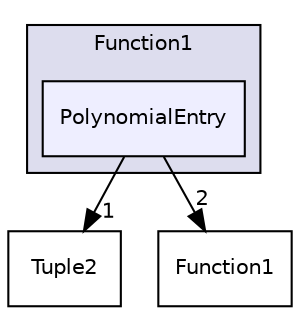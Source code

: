 digraph "src/OpenFOAM/primitives/functions/Function1/PolynomialEntry" {
  bgcolor=transparent;
  compound=true
  node [ fontsize="10", fontname="Helvetica"];
  edge [ labelfontsize="10", labelfontname="Helvetica"];
  subgraph clusterdir_bf4f273fcff898a8e57532425217d669 {
    graph [ bgcolor="#ddddee", pencolor="black", label="Function1" fontname="Helvetica", fontsize="10", URL="dir_bf4f273fcff898a8e57532425217d669.html"]
  dir_2d675d8059bd3f90f0495691ff19430f [shape=box, label="PolynomialEntry", style="filled", fillcolor="#eeeeff", pencolor="black", URL="dir_2d675d8059bd3f90f0495691ff19430f.html"];
  }
  dir_246f7a9c53924f474d87efd38f207066 [shape=box label="Tuple2" URL="dir_246f7a9c53924f474d87efd38f207066.html"];
  dir_c0adf992fe16fe46b123b20bd86c3f11 [shape=box label="Function1" URL="dir_c0adf992fe16fe46b123b20bd86c3f11.html"];
  dir_2d675d8059bd3f90f0495691ff19430f->dir_246f7a9c53924f474d87efd38f207066 [headlabel="1", labeldistance=1.5 headhref="dir_002399_002481.html"];
  dir_2d675d8059bd3f90f0495691ff19430f->dir_c0adf992fe16fe46b123b20bd86c3f11 [headlabel="2", labeldistance=1.5 headhref="dir_002399_002398.html"];
}
